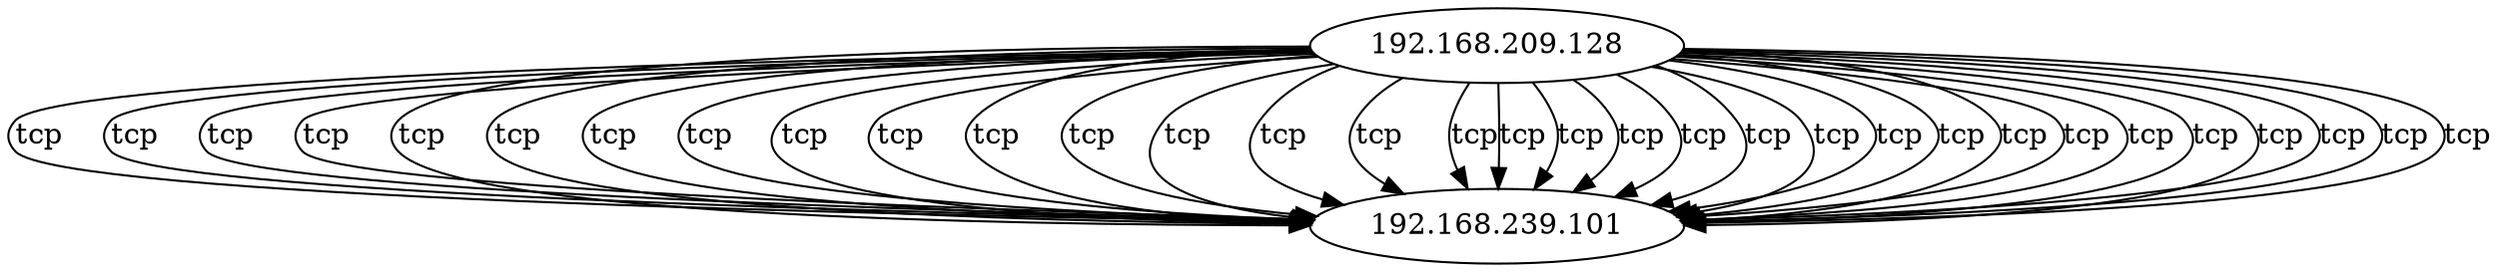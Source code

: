 digraph ZeekTraffic {
  "192.168.239.101" [degree=32, in_degree=32, out_degree=0, activity_score=0.97, total_connections=32];
  "192.168.209.128" [degree=32, in_degree=0, out_degree=32, activity_score=0.97, total_connections=32];
  "192.168.209.128" -> "192.168.239.101" [label="tcp", resp_ip_bytes="66383", orig_ip_bytes="38984", protocol="tcp", orig_pkts="81", timestamp="1747405140.116953", local_resp="true", src_port="36504", service="-", dst_port="443", conn_state="SF", resp_bytes="62223", local_orig="true", history="DdfFaRR", orig_bytes="34796", resp_pkts="80"];
  "192.168.209.128" -> "192.168.239.101" [label="tcp", resp_ip_bytes="65408", orig_ip_bytes="38414", protocol="tcp", orig_pkts="79", timestamp="1747405140.118482", local_resp="true", src_port="36492", service="-", dst_port="443", conn_state="SF", resp_bytes="61404", local_orig="true", history="DdfFaR", orig_bytes="34318", resp_pkts="77"];
  "192.168.209.128" -> "192.168.239.101" [label="tcp", resp_ip_bytes="64589", orig_ip_bytes="38015", protocol="tcp", orig_pkts="80", timestamp="1747405140.117802", local_resp="true", src_port="36548", service="-", dst_port="443", conn_state="SF", resp_bytes="60585", local_orig="true", history="DdfFRRaR", orig_bytes="33879", resp_pkts="77"];
  "192.168.209.128" -> "192.168.239.101" [label="tcp", resp_ip_bytes="65460", orig_ip_bytes="38525", protocol="tcp", orig_pkts="81", timestamp="1747405140.138074", local_resp="true", src_port="36520", service="-", dst_port="443", conn_state="SF", resp_bytes="61404", local_orig="true", history="ADdfFaR", orig_bytes="34325", resp_pkts="78"];
  "192.168.209.128" -> "192.168.239.101" [label="tcp", resp_ip_bytes="61157", orig_ip_bytes="36028", protocol="tcp", orig_pkts="77", timestamp="1747405140.132594", local_resp="true", src_port="36530", service="-", dst_port="443", conn_state="SF", resp_bytes="57309", local_orig="true", history="DdAfFaRR", orig_bytes="32048", resp_pkts="74"];
  "192.168.209.128" -> "192.168.239.101" [label="tcp", resp_ip_bytes="64589", orig_ip_bytes="37942", protocol="tcp", orig_pkts="79", timestamp="1747405140.132891", local_resp="true", src_port="36552", service="-", dst_port="443", conn_state="SF", resp_bytes="60585", local_orig="true", history="DdAfFaR", orig_bytes="33846", resp_pkts="77"];
  "192.168.209.128" -> "192.168.239.101" [label="tcp", resp_ip_bytes="64589", orig_ip_bytes="38183", protocol="tcp", orig_pkts="84", timestamp="1747405140.132869", local_resp="true", src_port="36560", service="-", dst_port="443", conn_state="SF", resp_bytes="60585", local_orig="true", history="DdAfFRRaR", orig_bytes="33839", resp_pkts="77"];
  "192.168.209.128" -> "192.168.239.101" [label="tcp", resp_ip_bytes="70686", orig_ip_bytes="41605", protocol="tcp", orig_pkts="88", timestamp="1747405140.133811", local_resp="true", src_port="36544", service="-", dst_port="443", conn_state="SF", resp_bytes="66318", local_orig="true", history="DdAfFaRR", orig_bytes="37053", resp_pkts="84"];
  "192.168.209.128" -> "192.168.239.101" [label="tcp", resp_ip_bytes="90716", orig_ip_bytes="52514", protocol="tcp", orig_pkts="113", timestamp="1747405140.822829", local_resp="true", src_port="36626", service="ssl", dst_port="443", conn_state="SF", resp_bytes="84676", local_orig="true", history="ShADadfFRR", orig_bytes="46654", resp_pkts="116"];
  "192.168.209.128" -> "192.168.239.101" [label="tcp", resp_ip_bytes="89095", orig_ip_bytes="52641", protocol="tcp", orig_pkts="110", timestamp="1747405140.741949", local_resp="true", src_port="36570", service="ssl", dst_port="443", conn_state="SF", resp_bytes="83211", local_orig="true", history="ShADadfFR", orig_bytes="46925", resp_pkts="113"];
  "192.168.209.128" -> "192.168.239.101" [label="tcp", resp_ip_bytes="90612", orig_ip_bytes="52410", protocol="tcp", orig_pkts="111", timestamp="1747405140.772963", local_resp="true", src_port="36592", service="ssl", dst_port="443", conn_state="SF", resp_bytes="84676", local_orig="true", history="ShADadfFR", orig_bytes="46642", resp_pkts="114"];
  "192.168.209.128" -> "192.168.239.101" [label="tcp", resp_ip_bytes="89095", orig_ip_bytes="52829", protocol="tcp", orig_pkts="113", timestamp="1747405140.842102", local_resp="true", src_port="36640", service="ssl", dst_port="443", conn_state="SF", resp_bytes="83211", local_orig="true", history="ShADadfFRR", orig_bytes="46969", resp_pkts="113"];
  "192.168.209.128" -> "192.168.239.101" [label="tcp", resp_ip_bytes="89095", orig_ip_bytes="52805", protocol="tcp", orig_pkts="112", timestamp="1747405140.877173", local_resp="true", src_port="36654", service="ssl", dst_port="443", conn_state="SF", resp_bytes="83211", local_orig="true", history="ShADadfFR", orig_bytes="46985", resp_pkts="113"];
  "192.168.209.128" -> "192.168.239.101" [label="tcp", resp_ip_bytes="89095", orig_ip_bytes="52815", protocol="tcp", orig_pkts="112", timestamp="1747405140.793714", local_resp="true", src_port="36594", service="ssl", dst_port="443", conn_state="SF", resp_bytes="83211", local_orig="true", history="ShADadfFR", orig_bytes="46995", resp_pkts="113"];
  "192.168.209.128" -> "192.168.239.101" [label="tcp", resp_ip_bytes="89147", orig_ip_bytes="52863", protocol="tcp", orig_pkts="113", timestamp="1747405140.764288", local_resp="true", src_port="36584", service="ssl", dst_port="443", conn_state="SF", resp_bytes="83211", local_orig="true", history="ShADadfFRR", orig_bytes="47003", resp_pkts="114"];
  "192.168.209.128" -> "192.168.239.101" [label="tcp", resp_ip_bytes="89095", orig_ip_bytes="52948", protocol="tcp", orig_pkts="114", timestamp="1747405140.815680", local_resp="true", src_port="36610", service="ssl", dst_port="443", conn_state="SF", resp_bytes="83211", local_orig="true", history="ShADadfFRRR", orig_bytes="47036", resp_pkts="113"];
  "192.168.209.128" -> "192.168.239.101" [label="tcp", resp_ip_bytes="89095", orig_ip_bytes="53068", protocol="tcp", orig_pkts="114", timestamp="1747405141.618221", local_resp="true", src_port="36666", service="ssl", dst_port="443", conn_state="SF", resp_bytes="83211", local_orig="true", history="ShADadfFR", orig_bytes="47144", resp_pkts="113"];
  "192.168.209.128" -> "192.168.239.101" [label="tcp", resp_ip_bytes="90664", orig_ip_bytes="52653", protocol="tcp", orig_pkts="112", timestamp="1747405141.699002", local_resp="true", src_port="36698", service="ssl", dst_port="443", conn_state="SF", resp_bytes="84676", local_orig="true", history="ShADadfFR", orig_bytes="46833", resp_pkts="115"];
  "192.168.209.128" -> "192.168.239.101" [label="tcp", resp_ip_bytes="89199", orig_ip_bytes="52901", protocol="tcp", orig_pkts="112", timestamp="1747405141.699508", local_resp="true", src_port="36706", service="ssl", dst_port="443", conn_state="SF", resp_bytes="83211", local_orig="true", history="ShADadfFR", orig_bytes="47081", resp_pkts="115"];
  "192.168.209.128" -> "192.168.239.101" [label="tcp", resp_ip_bytes="89147", orig_ip_bytes="53120", protocol="tcp", orig_pkts="114", timestamp="1747405141.638414", local_resp="true", src_port="36672", service="ssl", dst_port="443", conn_state="SF", resp_bytes="83211", local_orig="true", history="ShADadfFR", orig_bytes="47196", resp_pkts="114"];
  "192.168.209.128" -> "192.168.239.101" [label="tcp", resp_ip_bytes="89095", orig_ip_bytes="52861", protocol="tcp", orig_pkts="111", timestamp="1747405141.670878", local_resp="true", src_port="36674", service="ssl", dst_port="443", conn_state="SF", resp_bytes="83211", local_orig="true", history="ShADadfFR", orig_bytes="47093", resp_pkts="113"];
  "192.168.209.128" -> "192.168.239.101" [label="tcp", resp_ip_bytes="90768", orig_ip_bytes="52741", protocol="tcp", orig_pkts="113", timestamp="1747405141.671252", local_resp="true", src_port="36684", service="ssl", dst_port="443", conn_state="SF", resp_bytes="84676", local_orig="true", history="ShADadfFRR", orig_bytes="46881", resp_pkts="117"];
  "192.168.209.128" -> "192.168.239.101" [label="tcp", resp_ip_bytes="89147", orig_ip_bytes="52949", protocol="tcp", orig_pkts="113", timestamp="1747405141.728046", local_resp="true", src_port="36716", service="ssl", dst_port="443", conn_state="SF", resp_bytes="83211", local_orig="true", history="ShADadfFR", orig_bytes="47077", resp_pkts="114"];
  "192.168.209.128" -> "192.168.239.101" [label="tcp", resp_ip_bytes="89095", orig_ip_bytes="53043", protocol="tcp", orig_pkts="113", timestamp="1747405141.691541", local_resp="true", src_port="36694", service="ssl", dst_port="443", conn_state="SF", resp_bytes="83211", local_orig="true", history="ShADadfFR", orig_bytes="47171", resp_pkts="113"];
  "192.168.209.128" -> "192.168.239.101" [label="tcp", resp_ip_bytes="89095", orig_ip_bytes="53154", protocol="tcp", orig_pkts="114", timestamp="1747405142.478396", local_resp="true", src_port="36728", service="ssl", dst_port="443", conn_state="SF", resp_bytes="83211", local_orig="true", history="ShADadfFRRR", orig_bytes="47242", resp_pkts="113"];
  "192.168.209.128" -> "192.168.239.101" [label="tcp", resp_ip_bytes="89043", orig_ip_bytes="53004", protocol="tcp", orig_pkts="111", timestamp="1747405142.591258", local_resp="true", src_port="36764", service="ssl", dst_port="443", conn_state="SF", resp_bytes="83211", local_orig="true", history="ShADadfFR", orig_bytes="47236", resp_pkts="112"];
  "192.168.209.128" -> "192.168.239.101" [label="tcp", resp_ip_bytes="89095", orig_ip_bytes="53070", protocol="tcp", orig_pkts="112", timestamp="1747405142.533875", local_resp="true", src_port="36744", service="ssl", dst_port="443", conn_state="SF", resp_bytes="83211", local_orig="true", history="ShADadfFR", orig_bytes="47250", resp_pkts="113"];
  "192.168.209.128" -> "192.168.239.101" [label="tcp", resp_ip_bytes="90612", orig_ip_bytes="52788", protocol="tcp", orig_pkts="112", timestamp="1747405142.600369", local_resp="true", src_port="36780", service="ssl", dst_port="443", conn_state="SF", resp_bytes="84676", local_orig="true", history="ShADadfFR", orig_bytes="46968", resp_pkts="114"];
  "192.168.209.128" -> "192.168.239.101" [label="tcp", resp_ip_bytes="90560", orig_ip_bytes="52850", protocol="tcp", orig_pkts="113", timestamp="1747405142.537464", local_resp="true", src_port="36760", service="ssl", dst_port="443", conn_state="SF", resp_bytes="84676", local_orig="true", history="ShADadfFR", orig_bytes="46978", resp_pkts="113"];
  "192.168.209.128" -> "192.168.239.101" [label="tcp", resp_ip_bytes="90508", orig_ip_bytes="52806", protocol="tcp", orig_pkts="112", timestamp="1747405142.601068", local_resp="true", src_port="36784", service="ssl", dst_port="443", conn_state="SF", resp_bytes="84676", local_orig="true", history="ShADadfFR", orig_bytes="46986", resp_pkts="112"];
  "192.168.209.128" -> "192.168.239.101" [label="tcp", resp_ip_bytes="89095", orig_ip_bytes="53185", protocol="tcp", orig_pkts="114", timestamp="1747405142.681499", local_resp="true", src_port="36792", service="ssl", dst_port="443", conn_state="SF", resp_bytes="83211", local_orig="true", history="ShADadfFR", orig_bytes="47261", resp_pkts="113"];
  "192.168.209.128" -> "192.168.239.101" [label="tcp", resp_ip_bytes="23618", orig_ip_bytes="13566", protocol="tcp", orig_pkts="36", timestamp="1747405143.504231", local_resp="true", src_port="36832", service="ssl", dst_port="443", conn_state="SF", resp_bytes="21658", local_orig="true", history="ShADadfFr", orig_bytes="11686", resp_pkts="38"];
}
